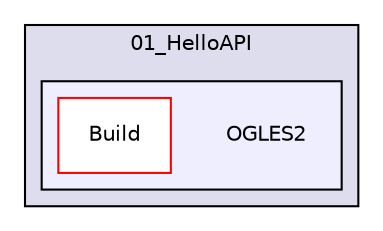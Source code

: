 digraph "PVR/SDK_3.4/Examples/Beginner/01_HelloAPI/OGLES2" {
  compound=true
  node [ fontsize="10", fontname="Helvetica"];
  edge [ labelfontsize="10", labelfontname="Helvetica"];
  subgraph clusterdir_f46708bf406ba7a3fe768157668dddeb {
    graph [ bgcolor="#ddddee", pencolor="black", label="01_HelloAPI" fontname="Helvetica", fontsize="10", URL="dir_f46708bf406ba7a3fe768157668dddeb.html"]
  subgraph clusterdir_02e12064159f31fefdf8f2f6af135661 {
    graph [ bgcolor="#eeeeff", pencolor="black", label="" URL="dir_02e12064159f31fefdf8f2f6af135661.html"];
    dir_02e12064159f31fefdf8f2f6af135661 [shape=plaintext label="OGLES2"];
    dir_ceed3c320e7524acf883fa22f60d0bde [shape=box label="Build" color="red" fillcolor="white" style="filled" URL="dir_ceed3c320e7524acf883fa22f60d0bde.html"];
  }
  }
}
